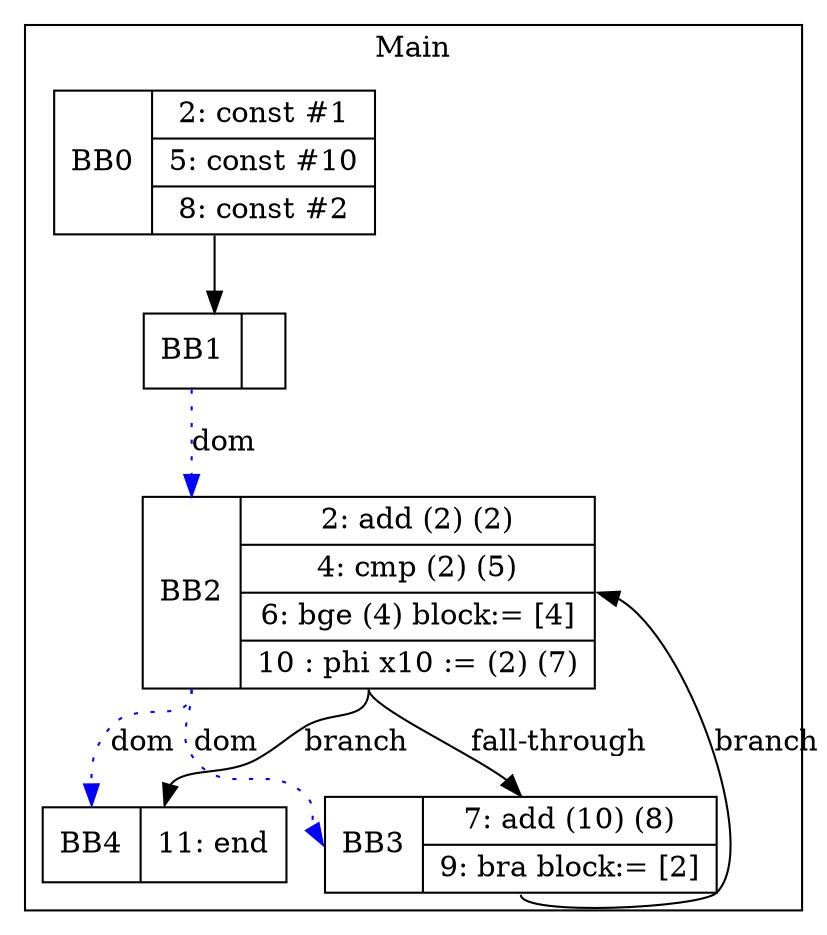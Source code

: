 digraph G {
node [shape=record];
subgraph cluster_main{
label = "Main";
BB0 [shape=record, label="<b>BB0|{2: const #1|5: const #10|8: const #2}"];
BB1 [shape=record, label="<b>BB1|}"];
BB2 [shape=record, label="<b>BB2|{2: add (2) (2)|4: cmp (2) (5)|6: bge (4) block:= [4]|10 : phi x10 := (2) (7)}"];
BB3 [shape=record, label="<b>BB3|{7: add (10) (8)|9: bra block:= [2]}"];
BB4 [shape=record, label="<b>BB4|{11: end}"];
}
BB0:s -> BB1:n ;
BB2:b -> BB3:b [color=blue, style=dotted, label="dom"];
BB2:b -> BB4:b [color=blue, style=dotted, label="dom"];
BB1:b -> BB2:b [color=blue, style=dotted, label="dom"];
BB2:s -> BB4:n [label="branch"];
BB3:s -> BB2:e [label="branch"];
BB2:s -> BB3:n [label="fall-through"];
}
